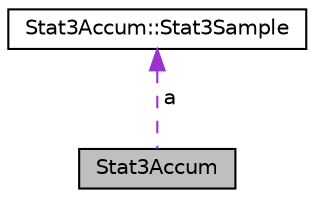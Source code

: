 digraph G
{
 // INTERACTIVE_SVG=YES
  edge [fontname="Helvetica",fontsize="10",labelfontname="Helvetica",labelfontsize="10"];
  node [fontname="Helvetica",fontsize="10",shape=record];
  Node1 [label="Stat3Accum",height=0.2,width=0.4,color="black", fillcolor="grey75", style="filled" fontcolor="black"];
  Node2 -> Node1 [dir="back",color="darkorchid3",fontsize="10",style="dashed",label=" a" ,fontname="Helvetica"];
  Node2 [label="Stat3Accum::Stat3Sample",height=0.2,width=0.4,color="black", fillcolor="white", style="filled",URL="$d8/dd5/struct_stat3_accum_1_1_stat3_sample.html"];
}
